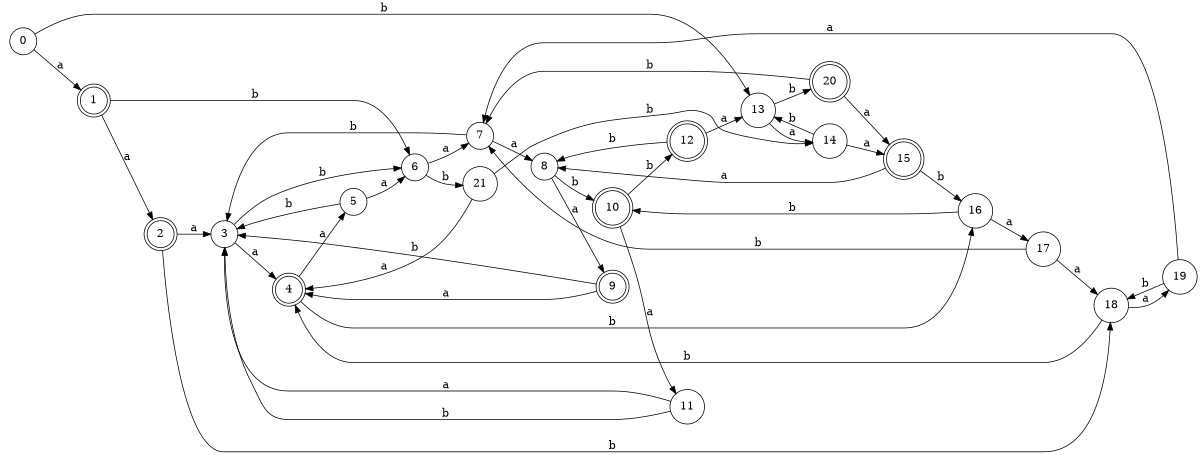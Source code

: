 digraph n18_9 {
__start0 [label="" shape="none"];

rankdir=LR;
size="8,5";

s0 [style="filled", color="black", fillcolor="white" shape="circle", label="0"];
s1 [style="rounded,filled", color="black", fillcolor="white" shape="doublecircle", label="1"];
s2 [style="rounded,filled", color="black", fillcolor="white" shape="doublecircle", label="2"];
s3 [style="filled", color="black", fillcolor="white" shape="circle", label="3"];
s4 [style="rounded,filled", color="black", fillcolor="white" shape="doublecircle", label="4"];
s5 [style="filled", color="black", fillcolor="white" shape="circle", label="5"];
s6 [style="filled", color="black", fillcolor="white" shape="circle", label="6"];
s7 [style="filled", color="black", fillcolor="white" shape="circle", label="7"];
s8 [style="filled", color="black", fillcolor="white" shape="circle", label="8"];
s9 [style="rounded,filled", color="black", fillcolor="white" shape="doublecircle", label="9"];
s10 [style="rounded,filled", color="black", fillcolor="white" shape="doublecircle", label="10"];
s11 [style="filled", color="black", fillcolor="white" shape="circle", label="11"];
s12 [style="rounded,filled", color="black", fillcolor="white" shape="doublecircle", label="12"];
s13 [style="filled", color="black", fillcolor="white" shape="circle", label="13"];
s14 [style="filled", color="black", fillcolor="white" shape="circle", label="14"];
s15 [style="rounded,filled", color="black", fillcolor="white" shape="doublecircle", label="15"];
s16 [style="filled", color="black", fillcolor="white" shape="circle", label="16"];
s17 [style="filled", color="black", fillcolor="white" shape="circle", label="17"];
s18 [style="filled", color="black", fillcolor="white" shape="circle", label="18"];
s19 [style="filled", color="black", fillcolor="white" shape="circle", label="19"];
s20 [style="rounded,filled", color="black", fillcolor="white" shape="doublecircle", label="20"];
s21 [style="filled", color="black", fillcolor="white" shape="circle", label="21"];
s0 -> s1 [label="a"];
s0 -> s13 [label="b"];
s1 -> s2 [label="a"];
s1 -> s6 [label="b"];
s2 -> s3 [label="a"];
s2 -> s18 [label="b"];
s3 -> s4 [label="a"];
s3 -> s6 [label="b"];
s4 -> s5 [label="a"];
s4 -> s16 [label="b"];
s5 -> s6 [label="a"];
s5 -> s3 [label="b"];
s6 -> s7 [label="a"];
s6 -> s21 [label="b"];
s7 -> s8 [label="a"];
s7 -> s3 [label="b"];
s8 -> s9 [label="a"];
s8 -> s10 [label="b"];
s9 -> s4 [label="a"];
s9 -> s3 [label="b"];
s10 -> s11 [label="a"];
s10 -> s12 [label="b"];
s11 -> s3 [label="a"];
s11 -> s3 [label="b"];
s12 -> s13 [label="a"];
s12 -> s8 [label="b"];
s13 -> s14 [label="a"];
s13 -> s20 [label="b"];
s14 -> s15 [label="a"];
s14 -> s13 [label="b"];
s15 -> s8 [label="a"];
s15 -> s16 [label="b"];
s16 -> s17 [label="a"];
s16 -> s10 [label="b"];
s17 -> s18 [label="a"];
s17 -> s7 [label="b"];
s18 -> s19 [label="a"];
s18 -> s4 [label="b"];
s19 -> s7 [label="a"];
s19 -> s18 [label="b"];
s20 -> s15 [label="a"];
s20 -> s7 [label="b"];
s21 -> s4 [label="a"];
s21 -> s14 [label="b"];

}